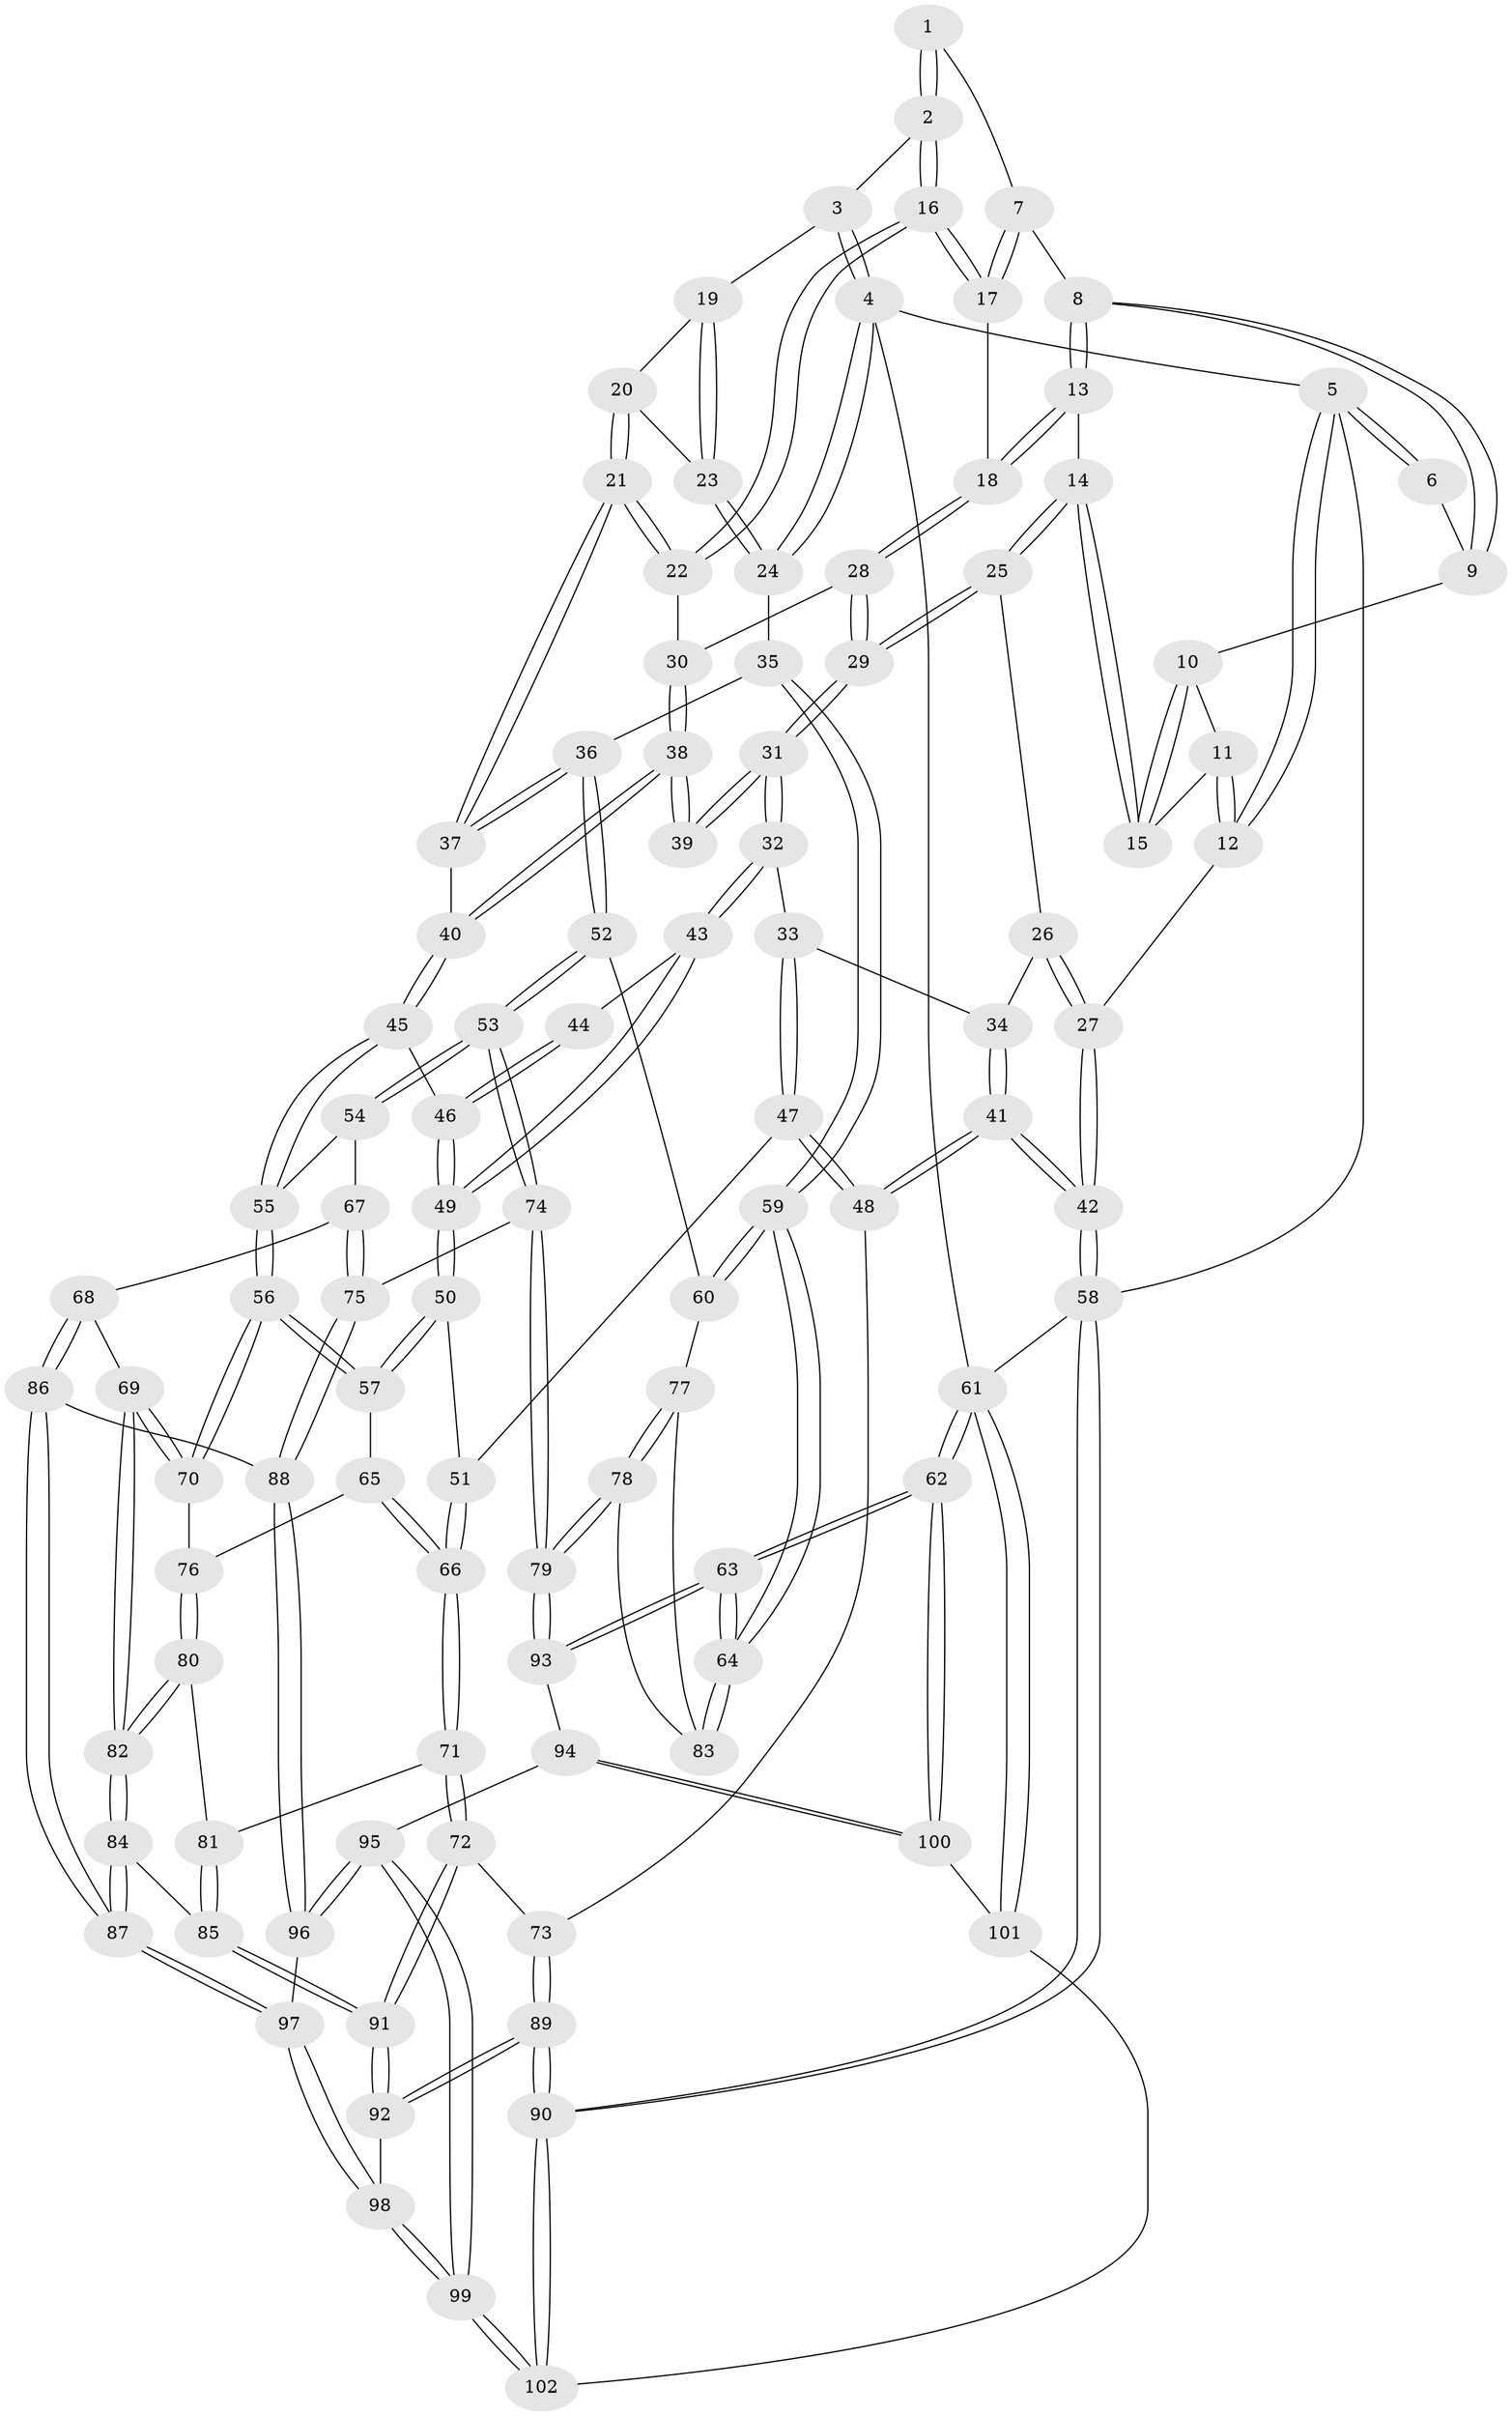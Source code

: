 // Generated by graph-tools (version 1.1) at 2025/51/03/09/25 03:51:07]
// undirected, 102 vertices, 252 edges
graph export_dot {
graph [start="1"]
  node [color=gray90,style=filled];
  1 [pos="+0.4176155402365619+0"];
  2 [pos="+0.5744188144241995+0"];
  3 [pos="+0.701971366433452+0"];
  4 [pos="+1+0"];
  5 [pos="+0+0"];
  6 [pos="+0.14413551275257044+0"];
  7 [pos="+0.30638186434331716+0.05319385736778779"];
  8 [pos="+0.25959534626892095+0.06669729027706409"];
  9 [pos="+0.1578129902649074+0"];
  10 [pos="+0.14246817817684498+0"];
  11 [pos="+0.03767604922126454+0.08827646586882949"];
  12 [pos="+0+0.12879144865433764"];
  13 [pos="+0.24575020909838485+0.11881448151426434"];
  14 [pos="+0.15889472121621812+0.16280444578976896"];
  15 [pos="+0.1575380819842997+0.16009883458138385"];
  16 [pos="+0.5195629357147018+0.10377531092867832"];
  17 [pos="+0.414326654735096+0.1409546488941751"];
  18 [pos="+0.36010915010315286+0.18157410258845114"];
  19 [pos="+0.7992665372695319+0.03556820086771812"];
  20 [pos="+0.8303408660402826+0.19147328416856432"];
  21 [pos="+0.7781395373405945+0.2900559574927793"];
  22 [pos="+0.5298385030006101+0.12279279106886186"];
  23 [pos="+1+0.0783691328454723"];
  24 [pos="+1+0.05459875065577527"];
  25 [pos="+0.15672235811850305+0.17481280890715048"];
  26 [pos="+0.08384342403085746+0.24149523138731502"];
  27 [pos="+0+0.23435294902090859"];
  28 [pos="+0.3153205684948851+0.27799218472407083"];
  29 [pos="+0.29662180839242386+0.2944544528449971"];
  30 [pos="+0.4945539032299626+0.31992452665880133"];
  31 [pos="+0.28308523932160173+0.33869252809568823"];
  32 [pos="+0.2795011321758973+0.3462706136136397"];
  33 [pos="+0.20707068498081765+0.36966341620299786"];
  34 [pos="+0.13272337625589195+0.3402299734867017"];
  35 [pos="+1+0.31378354221414556"];
  36 [pos="+0.7924619461557245+0.3448084575432801"];
  37 [pos="+0.7808228238585776+0.3227006871103749"];
  38 [pos="+0.5094393764028021+0.3637821131004482"];
  39 [pos="+0.4524269895554433+0.37268924536948533"];
  40 [pos="+0.5219623487665324+0.37998040738824773"];
  41 [pos="+0+0.5318226245852878"];
  42 [pos="+0+0.544596669239642"];
  43 [pos="+0.3060038801870918+0.3972939487042851"];
  44 [pos="+0.42641893548117193+0.3862600686991656"];
  45 [pos="+0.5143238038388648+0.4357010817368145"];
  46 [pos="+0.3586294968885576+0.4558753506597829"];
  47 [pos="+0.15398196760912536+0.5106794812143215"];
  48 [pos="+0.11507344583163422+0.5439320196980196"];
  49 [pos="+0.3325606365402171+0.46354070415569665"];
  50 [pos="+0.331284098295024+0.4753406695741241"];
  51 [pos="+0.250127250606869+0.509291687644705"];
  52 [pos="+0.8005114758509031+0.43818105458876444"];
  53 [pos="+0.6857898382436441+0.5351940589318952"];
  54 [pos="+0.5520389894566048+0.5121137303176737"];
  55 [pos="+0.524309266689167+0.4815092097118929"];
  56 [pos="+0.39780956683976426+0.5558039963989039"];
  57 [pos="+0.3455140644041486+0.5065557733482096"];
  58 [pos="+0+1"];
  59 [pos="+1+0.49811640295500237"];
  60 [pos="+0.818895778369036+0.45699932950795025"];
  61 [pos="+1+1"];
  62 [pos="+1+1"];
  63 [pos="+1+0.8764401796961836"];
  64 [pos="+1+0.7457372466357256"];
  65 [pos="+0.2875076781696112+0.5871304268720486"];
  66 [pos="+0.26737325659440164+0.6081003488178441"];
  67 [pos="+0.5378367088228339+0.561839575462929"];
  68 [pos="+0.4793957982023821+0.6258964565742964"];
  69 [pos="+0.4631351438760966+0.624380591529932"];
  70 [pos="+0.3982884398081541+0.5596447753908346"];
  71 [pos="+0.26015393023661115+0.6229835476111057"];
  72 [pos="+0.2330845311751713+0.6434665009962831"];
  73 [pos="+0.16314030559308618+0.6003809031371202"];
  74 [pos="+0.676857057018115+0.6168083098888674"];
  75 [pos="+0.5948131271424651+0.6793620388814187"];
  76 [pos="+0.3744230203153757+0.5987082256143468"];
  77 [pos="+0.8552395937386301+0.5483607959838417"];
  78 [pos="+0.8063918370255808+0.7328070997828382"];
  79 [pos="+0.7988992660386561+0.7550855051126703"];
  80 [pos="+0.36237833857794893+0.6243807446961714"];
  81 [pos="+0.34517596203524153+0.631236961040052"];
  82 [pos="+0.40677018518826735+0.6952581711255422"];
  83 [pos="+0.9605249619541487+0.6150291022680017"];
  84 [pos="+0.4035895347239943+0.7246498201847552"];
  85 [pos="+0.31720875797567855+0.7351777370866246"];
  86 [pos="+0.5421367711532774+0.7068344752540355"];
  87 [pos="+0.43728351855427855+0.7545449046891568"];
  88 [pos="+0.5743128283904402+0.7124274618285584"];
  89 [pos="+0+1"];
  90 [pos="+0+1"];
  91 [pos="+0.2537392028529576+0.7594067362652187"];
  92 [pos="+0.1911499151680765+0.8890758517532981"];
  93 [pos="+0.8072086172342697+0.8041416429359637"];
  94 [pos="+0.8018963870578053+0.8080658651793753"];
  95 [pos="+0.6581186575350714+0.8482270329938443"];
  96 [pos="+0.6265323243715926+0.8228697319825734"];
  97 [pos="+0.44232055485948135+0.8443321766740431"];
  98 [pos="+0.4195542104795936+0.8796716616093017"];
  99 [pos="+0.5625023078467847+1"];
  100 [pos="+0.800226842615093+0.95479446300335"];
  101 [pos="+0.7501713080982603+1"];
  102 [pos="+0.5637745559007696+1"];
  1 -- 2;
  1 -- 2;
  1 -- 7;
  2 -- 3;
  2 -- 16;
  2 -- 16;
  3 -- 4;
  3 -- 4;
  3 -- 19;
  4 -- 5;
  4 -- 24;
  4 -- 24;
  4 -- 61;
  5 -- 6;
  5 -- 6;
  5 -- 12;
  5 -- 12;
  5 -- 58;
  6 -- 9;
  7 -- 8;
  7 -- 17;
  7 -- 17;
  8 -- 9;
  8 -- 9;
  8 -- 13;
  8 -- 13;
  9 -- 10;
  10 -- 11;
  10 -- 15;
  10 -- 15;
  11 -- 12;
  11 -- 12;
  11 -- 15;
  12 -- 27;
  13 -- 14;
  13 -- 18;
  13 -- 18;
  14 -- 15;
  14 -- 15;
  14 -- 25;
  14 -- 25;
  16 -- 17;
  16 -- 17;
  16 -- 22;
  16 -- 22;
  17 -- 18;
  18 -- 28;
  18 -- 28;
  19 -- 20;
  19 -- 23;
  19 -- 23;
  20 -- 21;
  20 -- 21;
  20 -- 23;
  21 -- 22;
  21 -- 22;
  21 -- 37;
  21 -- 37;
  22 -- 30;
  23 -- 24;
  23 -- 24;
  24 -- 35;
  25 -- 26;
  25 -- 29;
  25 -- 29;
  26 -- 27;
  26 -- 27;
  26 -- 34;
  27 -- 42;
  27 -- 42;
  28 -- 29;
  28 -- 29;
  28 -- 30;
  29 -- 31;
  29 -- 31;
  30 -- 38;
  30 -- 38;
  31 -- 32;
  31 -- 32;
  31 -- 39;
  31 -- 39;
  32 -- 33;
  32 -- 43;
  32 -- 43;
  33 -- 34;
  33 -- 47;
  33 -- 47;
  34 -- 41;
  34 -- 41;
  35 -- 36;
  35 -- 59;
  35 -- 59;
  36 -- 37;
  36 -- 37;
  36 -- 52;
  36 -- 52;
  37 -- 40;
  38 -- 39;
  38 -- 39;
  38 -- 40;
  38 -- 40;
  40 -- 45;
  40 -- 45;
  41 -- 42;
  41 -- 42;
  41 -- 48;
  41 -- 48;
  42 -- 58;
  42 -- 58;
  43 -- 44;
  43 -- 49;
  43 -- 49;
  44 -- 46;
  44 -- 46;
  45 -- 46;
  45 -- 55;
  45 -- 55;
  46 -- 49;
  46 -- 49;
  47 -- 48;
  47 -- 48;
  47 -- 51;
  48 -- 73;
  49 -- 50;
  49 -- 50;
  50 -- 51;
  50 -- 57;
  50 -- 57;
  51 -- 66;
  51 -- 66;
  52 -- 53;
  52 -- 53;
  52 -- 60;
  53 -- 54;
  53 -- 54;
  53 -- 74;
  53 -- 74;
  54 -- 55;
  54 -- 67;
  55 -- 56;
  55 -- 56;
  56 -- 57;
  56 -- 57;
  56 -- 70;
  56 -- 70;
  57 -- 65;
  58 -- 90;
  58 -- 90;
  58 -- 61;
  59 -- 60;
  59 -- 60;
  59 -- 64;
  59 -- 64;
  60 -- 77;
  61 -- 62;
  61 -- 62;
  61 -- 101;
  61 -- 101;
  62 -- 63;
  62 -- 63;
  62 -- 100;
  62 -- 100;
  63 -- 64;
  63 -- 64;
  63 -- 93;
  63 -- 93;
  64 -- 83;
  64 -- 83;
  65 -- 66;
  65 -- 66;
  65 -- 76;
  66 -- 71;
  66 -- 71;
  67 -- 68;
  67 -- 75;
  67 -- 75;
  68 -- 69;
  68 -- 86;
  68 -- 86;
  69 -- 70;
  69 -- 70;
  69 -- 82;
  69 -- 82;
  70 -- 76;
  71 -- 72;
  71 -- 72;
  71 -- 81;
  72 -- 73;
  72 -- 91;
  72 -- 91;
  73 -- 89;
  73 -- 89;
  74 -- 75;
  74 -- 79;
  74 -- 79;
  75 -- 88;
  75 -- 88;
  76 -- 80;
  76 -- 80;
  77 -- 78;
  77 -- 78;
  77 -- 83;
  78 -- 79;
  78 -- 79;
  78 -- 83;
  79 -- 93;
  79 -- 93;
  80 -- 81;
  80 -- 82;
  80 -- 82;
  81 -- 85;
  81 -- 85;
  82 -- 84;
  82 -- 84;
  84 -- 85;
  84 -- 87;
  84 -- 87;
  85 -- 91;
  85 -- 91;
  86 -- 87;
  86 -- 87;
  86 -- 88;
  87 -- 97;
  87 -- 97;
  88 -- 96;
  88 -- 96;
  89 -- 90;
  89 -- 90;
  89 -- 92;
  89 -- 92;
  90 -- 102;
  90 -- 102;
  91 -- 92;
  91 -- 92;
  92 -- 98;
  93 -- 94;
  94 -- 95;
  94 -- 100;
  94 -- 100;
  95 -- 96;
  95 -- 96;
  95 -- 99;
  95 -- 99;
  96 -- 97;
  97 -- 98;
  97 -- 98;
  98 -- 99;
  98 -- 99;
  99 -- 102;
  99 -- 102;
  100 -- 101;
  101 -- 102;
}
